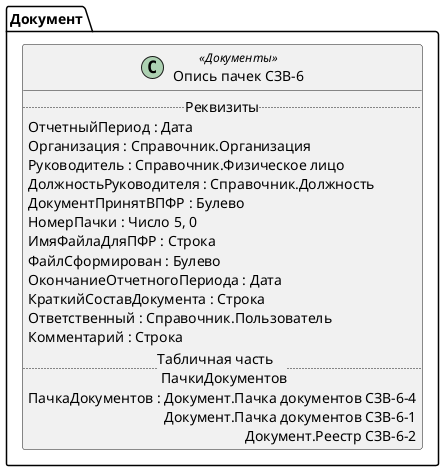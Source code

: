 ﻿@startuml ОписьПачекСЗВ_6
'!include templates.wsd
'..\include templates.wsd
class Документ.ОписьПачекСЗВ_6 as "Опись пачек СЗВ-6" <<Документы>>
{
..Реквизиты..
ОтчетныйПериод : Дата
Организация : Справочник.Организация
Руководитель : Справочник.Физическое лицо
ДолжностьРуководителя : Справочник.Должность
ДокументПринятВПФР : Булево
НомерПачки : Число 5, 0
ИмяФайлаДляПФР : Строка
ФайлСформирован : Булево
ОкончаниеОтчетногоПериода : Дата
КраткийСоставДокумента : Строка
Ответственный : Справочник.Пользователь
Комментарий : Строка
..Табличная часть \n ПачкиДокументов..
ПачкаДокументов : Документ.Пачка документов СЗВ-6-4\rДокумент.Пачка документов СЗВ-6-1\rДокумент.Реестр СЗВ-6-2
}
@enduml
